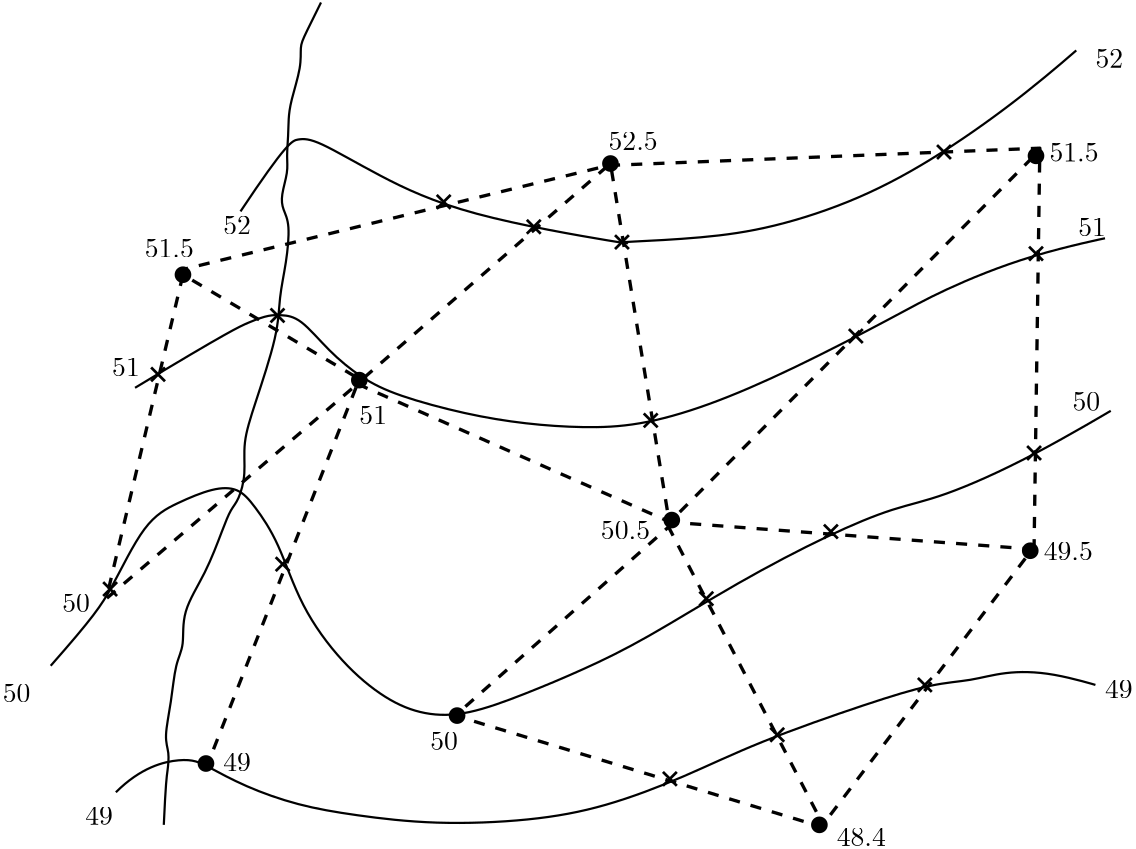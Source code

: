 <?xml version="1.0"?>
<!DOCTYPE ipe SYSTEM "ipe.dtd">
<ipe version="70206" creator="Ipe 7.2.9">
<info created="D:20201129031803" modified="D:20201129031803"/>
<ipestyle name="basic">
<symbol name="arrow/arc(spx)">
<path stroke="sym-stroke" fill="sym-stroke" pen="sym-pen">
0 0 m
-1 0.333 l
-1 -0.333 l
h
</path>
</symbol>
<symbol name="arrow/farc(spx)">
<path stroke="sym-stroke" fill="white" pen="sym-pen">
0 0 m
-1 0.333 l
-1 -0.333 l
h
</path>
</symbol>
<symbol name="arrow/ptarc(spx)">
<path stroke="sym-stroke" fill="sym-stroke" pen="sym-pen">
0 0 m
-1 0.333 l
-0.8 0 l
-1 -0.333 l
h
</path>
</symbol>
<symbol name="arrow/fptarc(spx)">
<path stroke="sym-stroke" fill="white" pen="sym-pen">
0 0 m
-1 0.333 l
-0.8 0 l
-1 -0.333 l
h
</path>
</symbol>
<symbol name="mark/circle(sx)" transformations="translations">
<path fill="sym-stroke">
0.6 0 0 0.6 0 0 e
0.4 0 0 0.4 0 0 e
</path>
</symbol>
<symbol name="mark/disk(sx)" transformations="translations">
<path fill="sym-stroke">
0.6 0 0 0.6 0 0 e
</path>
</symbol>
<symbol name="mark/fdisk(sfx)" transformations="translations">
<group>
<path fill="sym-fill">
0.5 0 0 0.5 0 0 e
</path>
<path fill="sym-stroke" fillrule="eofill">
0.6 0 0 0.6 0 0 e
0.4 0 0 0.4 0 0 e
</path>
</group>
</symbol>
<symbol name="mark/box(sx)" transformations="translations">
<path fill="sym-stroke" fillrule="eofill">
-0.6 -0.6 m
0.6 -0.6 l
0.6 0.6 l
-0.6 0.6 l
h
-0.4 -0.4 m
0.4 -0.4 l
0.4 0.4 l
-0.4 0.4 l
h
</path>
</symbol>
<symbol name="mark/square(sx)" transformations="translations">
<path fill="sym-stroke">
-0.6 -0.6 m
0.6 -0.6 l
0.6 0.6 l
-0.6 0.6 l
h
</path>
</symbol>
<symbol name="mark/fsquare(sfx)" transformations="translations">
<group>
<path fill="sym-fill">
-0.5 -0.5 m
0.5 -0.5 l
0.5 0.5 l
-0.5 0.5 l
h
</path>
<path fill="sym-stroke" fillrule="eofill">
-0.6 -0.6 m
0.6 -0.6 l
0.6 0.6 l
-0.6 0.6 l
h
-0.4 -0.4 m
0.4 -0.4 l
0.4 0.4 l
-0.4 0.4 l
h
</path>
</group>
</symbol>
<symbol name="mark/cross(sx)" transformations="translations">
<group>
<path fill="sym-stroke">
-0.43 -0.57 m
0.57 0.43 l
0.43 0.57 l
-0.57 -0.43 l
h
</path>
<path fill="sym-stroke">
-0.43 0.57 m
0.57 -0.43 l
0.43 -0.57 l
-0.57 0.43 l
h
</path>
</group>
</symbol>
<symbol name="arrow/fnormal(spx)">
<path stroke="sym-stroke" fill="white" pen="sym-pen">
0 0 m
-1 0.333 l
-1 -0.333 l
h
</path>
</symbol>
<symbol name="arrow/pointed(spx)">
<path stroke="sym-stroke" fill="sym-stroke" pen="sym-pen">
0 0 m
-1 0.333 l
-0.8 0 l
-1 -0.333 l
h
</path>
</symbol>
<symbol name="arrow/fpointed(spx)">
<path stroke="sym-stroke" fill="white" pen="sym-pen">
0 0 m
-1 0.333 l
-0.8 0 l
-1 -0.333 l
h
</path>
</symbol>
<symbol name="arrow/linear(spx)">
<path stroke="sym-stroke" pen="sym-pen">
-1 0.333 m
0 0 l
-1 -0.333 l
</path>
</symbol>
<symbol name="arrow/fdouble(spx)">
<path stroke="sym-stroke" fill="white" pen="sym-pen">
0 0 m
-1 0.333 l
-1 -0.333 l
h
-1 0 m
-2 0.333 l
-2 -0.333 l
h
</path>
</symbol>
<symbol name="arrow/double(spx)">
<path stroke="sym-stroke" fill="sym-stroke" pen="sym-pen">
0 0 m
-1 0.333 l
-1 -0.333 l
h
-1 0 m
-2 0.333 l
-2 -0.333 l
h
</path>
</symbol>
<pen name="heavier" value="0.8"/>
<pen name="fat" value="1.2"/>
<pen name="ultrafat" value="2"/>
<symbolsize name="large" value="5"/>
<symbolsize name="small" value="2"/>
<symbolsize name="tiny" value="1.1"/>
<arrowsize name="large" value="10"/>
<arrowsize name="small" value="5"/>
<arrowsize name="tiny" value="3"/>
<color name="red" value="1 0 0"/>
<color name="green" value="0 1 0"/>
<color name="blue" value="0 0 1"/>
<color name="yellow" value="1 1 0"/>
<color name="orange" value="1 0.647 0"/>
<color name="gold" value="1 0.843 0"/>
<color name="purple" value="0.627 0.125 0.941"/>
<color name="gray" value="0.745"/>
<color name="brown" value="0.647 0.165 0.165"/>
<color name="navy" value="0 0 0.502"/>
<color name="pink" value="1 0.753 0.796"/>
<color name="seagreen" value="0.18 0.545 0.341"/>
<color name="turquoise" value="0.251 0.878 0.816"/>
<color name="violet" value="0.933 0.51 0.933"/>
<color name="darkblue" value="0 0 0.545"/>
<color name="darkcyan" value="0 0.545 0.545"/>
<color name="darkgray" value="0.663"/>
<color name="darkgreen" value="0 0.392 0"/>
<color name="darkmagenta" value="0.545 0 0.545"/>
<color name="darkorange" value="1 0.549 0"/>
<color name="darkred" value="0.545 0 0"/>
<color name="lightblue" value="0.678 0.847 0.902"/>
<color name="lightcyan" value="0.878 1 1"/>
<color name="lightgray" value="0.827"/>
<color name="lightgreen" value="0.565 0.933 0.565"/>
<color name="lightyellow" value="1 1 0.878"/>
<dashstyle name="dashed" value="[4] 0"/>
<dashstyle name="dotted" value="[1 3] 0"/>
<dashstyle name="dash dotted" value="[4 2 1 2] 0"/>
<dashstyle name="dash dot dotted" value="[4 2 1 2 1 2] 0"/>
<textsize name="large" value="\large"/>
<textsize name="Large" value="\Large"/>
<textsize name="LARGE" value="\LARGE"/>
<textsize name="huge" value="\huge"/>
<textsize name="Huge" value="\Huge"/>
<textsize name="small" value="\small"/>
<textsize name="footnote" value="\footnotesize"/>
<textsize name="tiny" value="\tiny"/>
<textstyle name="center" begin="\begin{center}" end="\end{center}"/>
<textstyle name="itemize" begin="\begin{itemize}" end="\end{itemize}"/>
<textstyle name="item" begin="\begin{itemize}\item{}" end="\end{itemize}"/>
<gridsize name="4 pts" value="4"/>
<gridsize name="8 pts (~3 mm)" value="8"/>
<gridsize name="16 pts (~6 mm)" value="16"/>
<gridsize name="32 pts (~12 mm)" value="32"/>
<gridsize name="10 pts (~3.5 mm)" value="10"/>
<gridsize name="20 pts (~7 mm)" value="20"/>
<gridsize name="14 pts (~5 mm)" value="14"/>
<gridsize name="28 pts (~10 mm)" value="28"/>
<gridsize name="56 pts (~20 mm)" value="56"/>
<anglesize name="90 deg" value="90"/>
<anglesize name="60 deg" value="60"/>
<anglesize name="45 deg" value="45"/>
<anglesize name="30 deg" value="30"/>
<anglesize name="22.5 deg" value="22.5"/>
<opacity name="10%" value="0.1"/>
<opacity name="30%" value="0.3"/>
<opacity name="50%" value="0.5"/>
<opacity name="75%" value="0.75"/>
<tiling name="falling" angle="-60" step="4" width="1"/>
<tiling name="rising" angle="30" step="4" width="1"/>
</ipestyle>
<page>
<layer name="alpha"/>
<view layers="alpha" active="alpha"/>
<path layer="alpha" stroke="black" dash="dashed" pen="fat">
140.159 638.353 m
295.43 676.308 l
450.7 682.518 l
448.63 538.979 l
372.03 438.226 l
240.222 478.251 l
317.513 546.57 l
296.12 676.998 l
206.408 599.017 l
142.229 636.972 l
114.626 520.347 l
205.028 597.637 l
151.2 460.999 l
151.2 460.999 l
</path>
<path stroke="black" dash="dashed" pen="fat">
205.028 597.637 m
317.513 547.95 l
450.01 681.138 l
450.01 681.138 l
</path>
<path stroke="black" dash="dashed" pen="fat">
316.823 546.57 m
373.41 437.536 l
373.41 437.536 l
</path>
<path stroke="black" dash="dashed" pen="fat">
316.823 547.95 m
446.56 538.289 l
</path>
<path stroke="black" pen="heavier">
162.932 659.745 m
179.494 684.589
183.635 685.969
189.846 685.969
211.929 672.857
242.293 658.365
306.471 647.324
300.26 648.704
300.26 648.704
329.244 650.084
354.088 653.535
385.832 663.886
414.816 679.758
446.56 702.531
463.812 717.713
463.812 717.713 c
</path>
<path stroke="black" pen="heavier">
124.977 596.257 m
158.101 616.27
167.073 620.41
173.283 622.48
177.424 622.48
184.325 621.79
194.676 609.369
206.408 599.707
218.829 593.497
244.363 586.596
265.756 583.145
286.459 581.765
305.781 582.455
330.624 589.356
360.988 602.468
399.634 622.48
414.126 630.762
447.25 644.563
474.164 650.084
474.164 650.084 c
</path>
<path stroke="black" pen="heavier">
94.6129 496.194 m
109.795 513.446
116.006 522.417
128.427 548.641
140.159 554.851
153.271 560.372
162.242 560.372
167.763 554.161
176.734 541.05
184.325 517.586
199.507 496.884
215.379 483.772
229.181 478.251
244.363 478.251
265.066 485.842
286.459 494.813
307.851 505.165
342.356 526.558
375.48 543.81
398.944 553.471
414.126 556.232
447.25 570.724
476.234 587.976
476.234 587.976 c
</path>
<path stroke="black" pen="heavier">
118.076 450.647 m
127.047 459.619
143.609 463.759
150.51 460.309
164.312 452.718
183.635 445.817
203.647 442.366
232.631 438.916
267.826 440.296
294.05 445.127
323.033 456.168
348.567 468.59
389.972 483.082
412.745 489.983
425.857 490.673
437.589 494.123
454.841 494.123
470.713 489.293
470.713 489.293 c
</path>
<path stroke="black" pen="heavier">
135.328 438.916 m
136.018 454.098
136.709 458.238
137.399 465.139
135.328 469.97
138.089 483.082
139.469 497.574
142.919 503.094
141.539 515.516
150.51 529.318
156.721 545.88
159.482 552.781
162.242 555.541
165.002 565.203
163.622 576.244
167.763 589.356
176.734 616.27
176.734 628.691
179.494 641.113
180.874 655.605
178.114 660.435
177.424 665.266
180.184 674.237
179.494 679.068
180.184 687.349
180.184 692.87
180.874 699.081
185.015 712.192
184.325 719.093
185.705 722.544
191.916 734.965
191.916 734.965 c
</path>
<text matrix="1 0 0 1 241.532 -256.714" transformations="translations" pos="51.1371 798.454" stroke="black" type="label" width="17.711" height="6.42" depth="0" valign="baseline">50.5</text>
<text matrix="1 0 0 1 419.576 -86.9515" transformations="translations" pos="51.1371 798.454" stroke="black" type="label" width="9.963" height="6.42" depth="0" valign="baseline">52</text>
<text matrix="1 0 0 1 105.584 -146.99" transformations="translations" pos="51.1371 798.454" stroke="black" type="label" width="9.963" height="6.42" depth="0" valign="baseline">52</text>
<text matrix="1 0 0 1 244.293 -116.625" transformations="translations" pos="51.1371 798.454" stroke="black" type="label" width="17.711" height="6.42" depth="0" valign="baseline">52.5</text>
<text matrix="1 0 0 1 77.2907 -155.27" transformations="translations" pos="51.1371 798.454" stroke="black" type="label" width="17.711" height="6.42" depth="0" valign="baseline">51.5</text>
<text matrix="1 0 0 1 -377.48 -199.437" transformations="translations" pos="476.234 714.953" stroke="black" type="label" width="9.963" height="6.42" depth="0" valign="baseline">50</text>
<text matrix="1 0 0 1 26.2239 -315.372" transformations="translations" pos="51.1371 798.454" stroke="black" type="label" width="9.963" height="6.42" depth="0" valign="baseline">50</text>
<text matrix="1 0 0 1 55.8978 -359.538" transformations="translations" pos="51.1371 798.454" stroke="black" type="label" width="9.963" height="6.42" depth="0" valign="baseline">49</text>
<text matrix="1 0 0 1 105.584 -340.215" transformations="translations" pos="51.1371 798.454" stroke="black" type="label" width="9.963" height="6.42" depth="0" valign="baseline">49</text>
<text matrix="1 0 0 1 423.027 -313.992" transformations="translations" pos="51.1371 798.454" stroke="black" type="label" width="9.963" height="6.42" depth="0" valign="baseline">49</text>
<text matrix="1 0 0 1 180.114 -332.624" transformations="translations" pos="51.1371 798.454" stroke="black" type="label" width="9.963" height="6.42" depth="0" valign="baseline">50</text>
<text matrix="1 0 0 1 154.581 -215.309" transformations="translations" pos="51.1371 798.454" stroke="black" type="label" width="9.963" height="6.42" depth="0" valign="baseline">51</text>
<text matrix="1 0 0 1 65.5591 -198.057" transformations="translations" pos="51.1371 798.454" stroke="black" type="label" width="9.963" height="6.42" depth="0" valign="baseline">51</text>
<text matrix="1 0 0 1 413.366 -147.68" transformations="translations" pos="51.1371 798.454" stroke="black" type="label" width="9.963" height="6.42" depth="0" valign="baseline">51</text>
<text matrix="1 0 0 1 411.295 -210.478" transformations="translations" pos="51.1371 798.454" stroke="black" type="label" width="9.963" height="6.42" depth="0" valign="baseline">50</text>
<text matrix="1 0 0 1 400.944 -264.306" transformations="translations" pos="51.1371 798.454" stroke="black" type="label" width="17.711" height="6.42" depth="0" valign="baseline">49.5</text>
<text matrix="1 0 0 1 326.414 -367.129" transformations="translations" pos="51.1371 798.454" stroke="black" type="label" width="17.711" height="6.42" depth="0" valign="baseline">48.4</text>
<use name="mark/disk(sx)" pos="142.229 636.972" size="large" stroke="black"/>
<use name="mark/disk(sx)" pos="296.12 676.998" size="large" stroke="black"/>
<use name="mark/disk(sx)" pos="449.32 679.758" size="large" stroke="black"/>
<use name="mark/disk(sx)" pos="447.25 537.599" size="large" stroke="black"/>
<use name="mark/disk(sx)" pos="318.203 548.641" size="large" stroke="black"/>
<use name="mark/disk(sx)" pos="371.34 438.916" size="large" stroke="black"/>
<use name="mark/disk(sx)" pos="240.912 478.251" size="large" stroke="black"/>
<use name="mark/disk(sx)" pos="150.51 460.999" size="large" stroke="black"/>
<use name="mark/disk(sx)" pos="205.718 599.017" size="large" stroke="black"/>
<use name="mark/cross(sx)" pos="116.006 523.797" size="large" stroke="black"/>
<use name="mark/cross(sx)" pos="236.082 663.196" size="large" stroke="black"/>
<use name="mark/cross(sx)" pos="268.516 654.225" size="large" stroke="black"/>
<use name="mark/cross(sx)" pos="300.26 648.704" size="large" stroke="black"/>
<use name="mark/cross(sx)" pos="416.196 681.138" size="large" stroke="black"/>
<use name="mark/cross(sx)" pos="449.32 644.563" size="large" stroke="black"/>
<use name="mark/cross(sx)" pos="384.452 614.889" size="large" stroke="black"/>
<use name="mark/cross(sx)" pos="310.612 584.525" size="large" stroke="black"/>
<use name="mark/cross(sx)" pos="133.258 601.088" size="large" stroke="black"/>
<use name="mark/cross(sx)" pos="448.63 572.794" size="large" stroke="black"/>
<use name="mark/cross(sx)" pos="375.48 544.5" size="large" stroke="black"/>
<use name="mark/cross(sx)" pos="330.624 520.347" size="large" stroke="black"/>
<use name="mark/cross(sx)" pos="178.114 532.768" size="large" stroke="black"/>
<use name="mark/cross(sx)" pos="317.513 455.478" size="large" stroke="black"/>
<use name="mark/cross(sx)" pos="356.158 471.35" size="large" stroke="black"/>
<use name="mark/cross(sx)" pos="409.295 489.293" size="large" stroke="black"/>
<use name="mark/cross(sx)" pos="176.255 622.305" size="large" stroke="black"/>
<text matrix="1 0 0 1 403.015 -120.766" transformations="translations" pos="51.1371 798.454" stroke="black" type="label" width="17.711" height="6.42" depth="0" valign="baseline">51.5</text>
</page>
</ipe>

